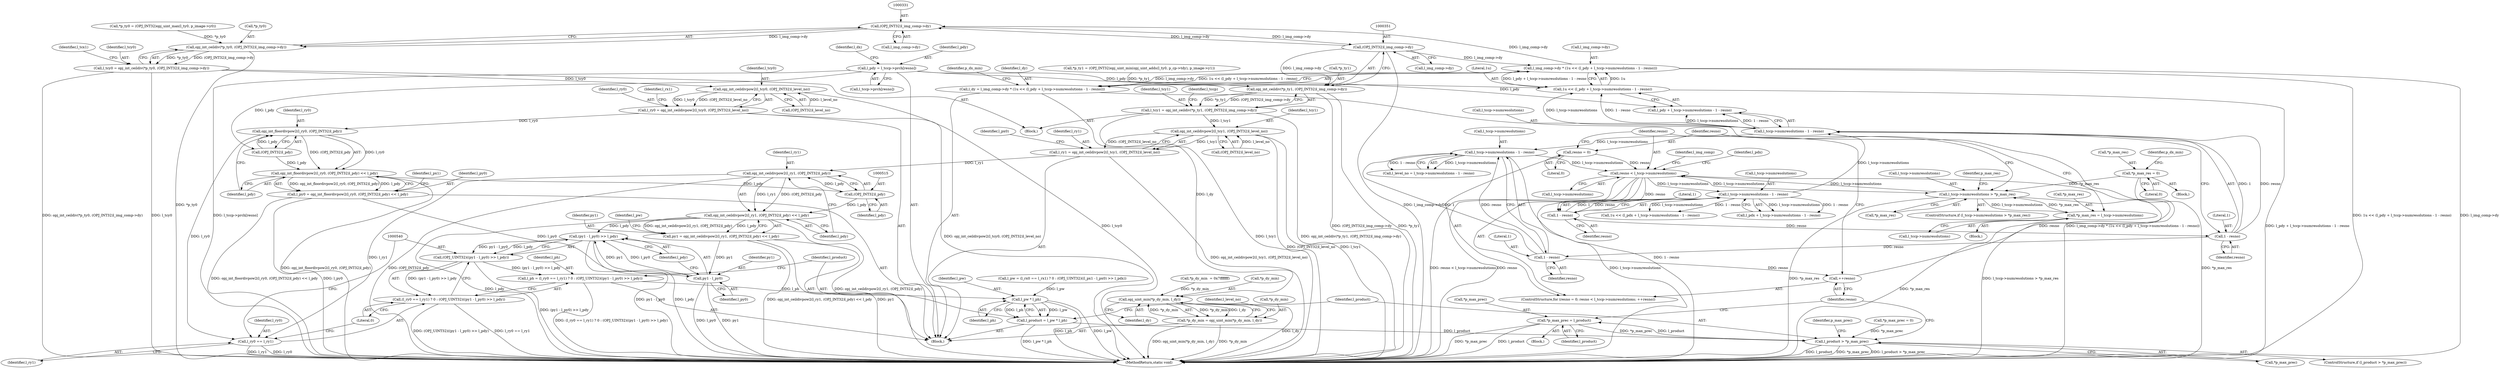 digraph "0_openjpeg_c58df149900df862806d0e892859b41115875845@pointer" {
"1000330" [label="(Call,(OPJ_INT32)l_img_comp->dy)"];
"1000416" [label="(Call,l_img_comp->dy * (1u << (l_pdy + l_tccp->numresolutions - 1 - resno)))"];
"1000350" [label="(Call,(OPJ_INT32)l_img_comp->dy)"];
"1000330" [label="(Call,(OPJ_INT32)l_img_comp->dy)"];
"1000420" [label="(Call,1u << (l_pdy + l_tccp->numresolutions - 1 - resno))"];
"1000390" [label="(Call,l_pdy = l_tccp->prch[resno])"];
"1000424" [label="(Call,l_tccp->numresolutions - 1 - resno)"];
"1000407" [label="(Call,l_tccp->numresolutions - 1 - resno)"];
"1000373" [label="(Call,resno < l_tccp->numresolutions)"];
"1000378" [label="(Call,++resno)"];
"1000451" [label="(Call,1 - resno)"];
"1000428" [label="(Call,1 - resno)"];
"1000411" [label="(Call,1 - resno)"];
"1000370" [label="(Call,resno = 0)"];
"1000356" [label="(Call,l_tccp->numresolutions > *p_max_res)"];
"1000363" [label="(Call,*p_max_res = l_tccp->numresolutions)"];
"1000273" [label="(Call,*p_max_res = 0)"];
"1000447" [label="(Call,l_tccp->numresolutions - 1 - resno)"];
"1000327" [label="(Call,opj_int_ceildiv(*p_ty0, (OPJ_INT32)l_img_comp->dy))"];
"1000325" [label="(Call,l_tcy0 = opj_int_ceildiv(*p_ty0, (OPJ_INT32)l_img_comp->dy))"];
"1000463" [label="(Call,opj_int_ceildivpow2(l_tcy0, (OPJ_INT32)l_level_no))"];
"1000461" [label="(Call,l_ry0 = opj_int_ceildivpow2(l_tcy0, (OPJ_INT32)l_level_no))"];
"1000494" [label="(Call,opj_int_floordivpow2(l_ry0, (OPJ_INT32)l_pdy))"];
"1000493" [label="(Call,opj_int_floordivpow2(l_ry0, (OPJ_INT32)l_pdy) << l_pdy)"];
"1000491" [label="(Call,l_py0 = opj_int_floordivpow2(l_ry0, (OPJ_INT32)l_pdy) << l_pdy)"];
"1000542" [label="(Call,py1 - l_py0)"];
"1000541" [label="(Call,(py1 - l_py0) >> l_pdy)"];
"1000539" [label="(Call,(OPJ_UINT32)((py1 - l_py0) >> l_pdy))"];
"1000532" [label="(Call,l_ph = (l_ry0 == l_ry1) ? 0 : (OPJ_UINT32)((py1 - l_py0) >> l_pdy))"];
"1000548" [label="(Call,l_pw * l_ph)"];
"1000546" [label="(Call,l_product = l_pw * l_ph)"];
"1000552" [label="(Call,l_product > *p_max_prec)"];
"1000557" [label="(Call,*p_max_prec = l_product)"];
"1000534" [label="(Call,(l_ry0 == l_ry1) ? 0 : (OPJ_UINT32)((py1 - l_py0) >> l_pdy))"];
"1000514" [label="(Call,(OPJ_INT32)l_pdy)"];
"1000512" [label="(Call,opj_int_ceildivpow2(l_ry1, (OPJ_INT32)l_pdy))"];
"1000511" [label="(Call,opj_int_ceildivpow2(l_ry1, (OPJ_INT32)l_pdy) << l_pdy)"];
"1000509" [label="(Call,py1 = opj_int_ceildivpow2(l_ry1, (OPJ_INT32)l_pdy) << l_pdy)"];
"1000535" [label="(Call,l_ry0 == l_ry1)"];
"1000347" [label="(Call,opj_int_ceildiv(*p_ty1, (OPJ_INT32)l_img_comp->dy))"];
"1000345" [label="(Call,l_tcy1 = opj_int_ceildiv(*p_ty1, (OPJ_INT32)l_img_comp->dy))"];
"1000477" [label="(Call,opj_int_ceildivpow2(l_tcy1, (OPJ_INT32)l_level_no))"];
"1000475" [label="(Call,l_ry1 = opj_int_ceildivpow2(l_tcy1, (OPJ_INT32)l_level_no))"];
"1000414" [label="(Call,l_dy = l_img_comp->dy * (1u << (l_pdy + l_tccp->numresolutions - 1 - resno)))"];
"1000441" [label="(Call,opj_uint_min(*p_dy_min, l_dy))"];
"1000438" [label="(Call,*p_dy_min = opj_uint_min(*p_dy_min, l_dy))"];
"1000365" [label="(Identifier,p_max_res)"];
"1000494" [label="(Call,opj_int_floordivpow2(l_ry0, (OPJ_INT32)l_pdy))"];
"1000519" [label="(Identifier,l_pw)"];
"1000326" [label="(Identifier,l_tcy0)"];
"1000453" [label="(Identifier,resno)"];
"1000274" [label="(Call,*p_max_res)"];
"1000391" [label="(Identifier,l_pdy)"];
"1000477" [label="(Call,opj_int_ceildivpow2(l_tcy1, (OPJ_INT32)l_level_no))"];
"1000509" [label="(Call,py1 = opj_int_ceildivpow2(l_ry1, (OPJ_INT32)l_pdy) << l_pdy)"];
"1000464" [label="(Identifier,l_tcy0)"];
"1000469" [label="(Identifier,l_rx1)"];
"1000547" [label="(Identifier,l_product)"];
"1000533" [label="(Identifier,l_ph)"];
"1000375" [label="(Call,l_tccp->numresolutions)"];
"1000371" [label="(Identifier,resno)"];
"1000475" [label="(Call,l_ry1 = opj_int_ceildivpow2(l_tcy1, (OPJ_INT32)l_level_no))"];
"1000551" [label="(ControlStructure,if (l_product > *p_max_prec))"];
"1000451" [label="(Call,1 - resno)"];
"1000362" [label="(Block,)"];
"1000363" [label="(Call,*p_max_res = l_tccp->numresolutions)"];
"1000514" [label="(Call,(OPJ_INT32)l_pdy)"];
"1000495" [label="(Identifier,l_ry0)"];
"1000345" [label="(Call,l_tcy1 = opj_int_ceildiv(*p_ty1, (OPJ_INT32)l_img_comp->dy))"];
"1000492" [label="(Identifier,l_py0)"];
"1000352" [label="(Call,l_img_comp->dy)"];
"1000532" [label="(Call,l_ph = (l_ry0 == l_ry1) ? 0 : (OPJ_UINT32)((py1 - l_py0) >> l_pdy))"];
"1000360" [label="(Call,*p_max_res)"];
"1000336" [label="(Identifier,l_tcx1)"];
"1000415" [label="(Identifier,l_dy)"];
"1000403" [label="(Call,1u << (l_pdx + l_tccp->numresolutions - 1 - resno))"];
"1000330" [label="(Call,(OPJ_INT32)l_img_comp->dy)"];
"1000444" [label="(Identifier,l_dy)"];
"1000491" [label="(Call,l_py0 = opj_int_floordivpow2(l_ry0, (OPJ_INT32)l_pdy) << l_pdy)"];
"1000517" [label="(Identifier,l_pdy)"];
"1000433" [label="(Identifier,p_dx_min)"];
"1000542" [label="(Call,py1 - l_py0)"];
"1000479" [label="(Call,(OPJ_INT32)l_level_no)"];
"1000513" [label="(Identifier,l_ry1)"];
"1000405" [label="(Call,l_pdx + l_tccp->numresolutions - 1 - resno)"];
"1000461" [label="(Call,l_ry0 = opj_int_ceildivpow2(l_tcy0, (OPJ_INT32)l_level_no))"];
"1000421" [label="(Literal,1u)"];
"1000478" [label="(Identifier,l_tcy1)"];
"1000356" [label="(Call,l_tccp->numresolutions > *p_max_res)"];
"1000565" [label="(MethodReturn,static void)"];
"1000413" [label="(Identifier,resno)"];
"1000255" [label="(Call,*p_ty1 = (OPJ_INT32)opj_uint_min(opj_uint_adds(l_ty0, p_cp->tdy), p_image->y1))"];
"1000422" [label="(Call,l_pdy + l_tccp->numresolutions - 1 - resno)"];
"1000428" [label="(Call,1 - resno)"];
"1000346" [label="(Identifier,l_tcy1)"];
"1000536" [label="(Identifier,l_ry0)"];
"1000541" [label="(Call,(py1 - l_py0) >> l_pdy)"];
"1000483" [label="(Identifier,l_px0)"];
"1000370" [label="(Call,resno = 0)"];
"1000366" [label="(Call,l_tccp->numresolutions)"];
"1000493" [label="(Call,opj_int_floordivpow2(l_ry0, (OPJ_INT32)l_pdy) << l_pdy)"];
"1000546" [label="(Call,l_product = l_pw * l_ph)"];
"1000550" [label="(Identifier,l_ph)"];
"1000499" [label="(Identifier,l_pdy)"];
"1000535" [label="(Call,l_ry0 == l_ry1)"];
"1000357" [label="(Call,l_tccp->numresolutions)"];
"1000430" [label="(Identifier,resno)"];
"1000373" [label="(Call,resno < l_tccp->numresolutions)"];
"1000448" [label="(Call,l_tccp->numresolutions)"];
"1000438" [label="(Call,*p_dy_min = opj_uint_min(*p_dy_min, l_dy))"];
"1000446" [label="(Identifier,l_level_no)"];
"1000417" [label="(Call,l_img_comp->dy)"];
"1000559" [label="(Identifier,p_max_prec)"];
"1000130" [label="(Block,)"];
"1000463" [label="(Call,opj_int_ceildivpow2(l_tcy0, (OPJ_INT32)l_level_no))"];
"1000439" [label="(Call,*p_dy_min)"];
"1000279" [label="(Identifier,p_dx_min)"];
"1000355" [label="(ControlStructure,if (l_tccp->numresolutions > *p_max_res))"];
"1000392" [label="(Call,l_tccp->prch[resno])"];
"1000332" [label="(Call,l_img_comp->dy)"];
"1000425" [label="(Call,l_tccp->numresolutions)"];
"1000537" [label="(Identifier,l_ry1)"];
"1000325" [label="(Call,l_tcy0 = opj_int_ceildiv(*p_ty0, (OPJ_INT32)l_img_comp->dy))"];
"1000380" [label="(Block,)"];
"1000511" [label="(Call,opj_int_ceildivpow2(l_ry1, (OPJ_INT32)l_pdy) << l_pdy)"];
"1000379" [label="(Identifier,resno)"];
"1000276" [label="(Literal,0)"];
"1000407" [label="(Call,l_tccp->numresolutions - 1 - resno)"];
"1000328" [label="(Call,*p_ty0)"];
"1000516" [label="(Identifier,l_pdy)"];
"1000411" [label="(Call,1 - resno)"];
"1000408" [label="(Call,l_tccp->numresolutions)"];
"1000548" [label="(Call,l_pw * l_ph)"];
"1000510" [label="(Identifier,py1)"];
"1000348" [label="(Call,*p_ty1)"];
"1000442" [label="(Call,*p_dy_min)"];
"1000501" [label="(Identifier,l_px1)"];
"1000364" [label="(Call,*p_max_res)"];
"1000296" [label="(Block,)"];
"1000462" [label="(Identifier,l_ry0)"];
"1000429" [label="(Literal,1)"];
"1000549" [label="(Identifier,l_pw)"];
"1000420" [label="(Call,1u << (l_pdy + l_tccp->numresolutions - 1 - resno))"];
"1000452" [label="(Literal,1)"];
"1000327" [label="(Call,opj_int_ceildiv(*p_ty0, (OPJ_INT32)l_img_comp->dy))"];
"1000556" [label="(Block,)"];
"1000496" [label="(Call,(OPJ_INT32)l_pdy)"];
"1000558" [label="(Call,*p_max_prec)"];
"1000476" [label="(Identifier,l_ry1)"];
"1000539" [label="(Call,(OPJ_UINT32)((py1 - l_py0) >> l_pdy))"];
"1000465" [label="(Call,(OPJ_INT32)l_level_no)"];
"1000347" [label="(Call,opj_int_ceildiv(*p_ty1, (OPJ_INT32)l_img_comp->dy))"];
"1000557" [label="(Call,*p_max_prec = l_product)"];
"1000545" [label="(Identifier,l_pdy)"];
"1000447" [label="(Call,l_tccp->numresolutions - 1 - resno)"];
"1000554" [label="(Call,*p_max_prec)"];
"1000560" [label="(Identifier,l_product)"];
"1000369" [label="(ControlStructure,for (resno = 0; resno < l_tccp->numresolutions; ++resno))"];
"1000512" [label="(Call,opj_int_ceildivpow2(l_ry1, (OPJ_INT32)l_pdy))"];
"1000534" [label="(Call,(l_ry0 == l_ry1) ? 0 : (OPJ_UINT32)((py1 - l_py0) >> l_pdy))"];
"1000424" [label="(Call,l_tccp->numresolutions - 1 - resno)"];
"1000553" [label="(Identifier,l_product)"];
"1000398" [label="(Identifier,l_dx)"];
"1000552" [label="(Call,l_product > *p_max_prec)"];
"1000441" [label="(Call,opj_uint_min(*p_dy_min, l_dy))"];
"1000281" [label="(Call,*p_dy_min  = 0x7fffffff)"];
"1000390" [label="(Call,l_pdy = l_tccp->prch[resno])"];
"1000562" [label="(Identifier,l_img_comp)"];
"1000269" [label="(Call,*p_max_prec = 0)"];
"1000350" [label="(Call,(OPJ_INT32)l_img_comp->dy)"];
"1000544" [label="(Identifier,l_py0)"];
"1000273" [label="(Call,*p_max_res = 0)"];
"1000378" [label="(Call,++resno)"];
"1000358" [label="(Identifier,l_tccp)"];
"1000372" [label="(Literal,0)"];
"1000445" [label="(Call,l_level_no = l_tccp->numresolutions - 1 - resno)"];
"1000414" [label="(Call,l_dy = l_img_comp->dy * (1u << (l_pdy + l_tccp->numresolutions - 1 - resno)))"];
"1000543" [label="(Identifier,py1)"];
"1000538" [label="(Literal,0)"];
"1000245" [label="(Call,*p_ty0 = (OPJ_INT32)opj_uint_max(l_ty0, p_image->y0))"];
"1000384" [label="(Identifier,l_pdx)"];
"1000518" [label="(Call,l_pw = (l_rx0 == l_rx1) ? 0 : (OPJ_UINT32)((l_px1 - l_px0) >> l_pdx))"];
"1000416" [label="(Call,l_img_comp->dy * (1u << (l_pdy + l_tccp->numresolutions - 1 - resno)))"];
"1000412" [label="(Literal,1)"];
"1000374" [label="(Identifier,resno)"];
"1000330" -> "1000327"  [label="AST: "];
"1000330" -> "1000332"  [label="CFG: "];
"1000331" -> "1000330"  [label="AST: "];
"1000332" -> "1000330"  [label="AST: "];
"1000327" -> "1000330"  [label="CFG: "];
"1000330" -> "1000327"  [label="DDG: l_img_comp->dy"];
"1000416" -> "1000330"  [label="DDG: l_img_comp->dy"];
"1000350" -> "1000330"  [label="DDG: l_img_comp->dy"];
"1000330" -> "1000350"  [label="DDG: l_img_comp->dy"];
"1000416" -> "1000414"  [label="AST: "];
"1000416" -> "1000420"  [label="CFG: "];
"1000417" -> "1000416"  [label="AST: "];
"1000420" -> "1000416"  [label="AST: "];
"1000414" -> "1000416"  [label="CFG: "];
"1000416" -> "1000565"  [label="DDG: 1u << (l_pdy + l_tccp->numresolutions - 1 - resno)"];
"1000416" -> "1000565"  [label="DDG: l_img_comp->dy"];
"1000416" -> "1000414"  [label="DDG: l_img_comp->dy"];
"1000416" -> "1000414"  [label="DDG: 1u << (l_pdy + l_tccp->numresolutions - 1 - resno)"];
"1000350" -> "1000416"  [label="DDG: l_img_comp->dy"];
"1000420" -> "1000416"  [label="DDG: 1u"];
"1000420" -> "1000416"  [label="DDG: l_pdy + l_tccp->numresolutions - 1 - resno"];
"1000350" -> "1000347"  [label="AST: "];
"1000350" -> "1000352"  [label="CFG: "];
"1000351" -> "1000350"  [label="AST: "];
"1000352" -> "1000350"  [label="AST: "];
"1000347" -> "1000350"  [label="CFG: "];
"1000350" -> "1000565"  [label="DDG: l_img_comp->dy"];
"1000350" -> "1000347"  [label="DDG: l_img_comp->dy"];
"1000420" -> "1000422"  [label="CFG: "];
"1000421" -> "1000420"  [label="AST: "];
"1000422" -> "1000420"  [label="AST: "];
"1000420" -> "1000565"  [label="DDG: l_pdy + l_tccp->numresolutions - 1 - resno"];
"1000390" -> "1000420"  [label="DDG: l_pdy"];
"1000424" -> "1000420"  [label="DDG: l_tccp->numresolutions"];
"1000424" -> "1000420"  [label="DDG: 1 - resno"];
"1000390" -> "1000380"  [label="AST: "];
"1000390" -> "1000392"  [label="CFG: "];
"1000391" -> "1000390"  [label="AST: "];
"1000392" -> "1000390"  [label="AST: "];
"1000398" -> "1000390"  [label="CFG: "];
"1000390" -> "1000565"  [label="DDG: l_tccp->prch[resno]"];
"1000390" -> "1000422"  [label="DDG: l_pdy"];
"1000390" -> "1000496"  [label="DDG: l_pdy"];
"1000424" -> "1000422"  [label="AST: "];
"1000424" -> "1000428"  [label="CFG: "];
"1000425" -> "1000424"  [label="AST: "];
"1000428" -> "1000424"  [label="AST: "];
"1000422" -> "1000424"  [label="CFG: "];
"1000424" -> "1000422"  [label="DDG: l_tccp->numresolutions"];
"1000424" -> "1000422"  [label="DDG: 1 - resno"];
"1000407" -> "1000424"  [label="DDG: l_tccp->numresolutions"];
"1000428" -> "1000424"  [label="DDG: 1"];
"1000428" -> "1000424"  [label="DDG: resno"];
"1000424" -> "1000447"  [label="DDG: l_tccp->numresolutions"];
"1000407" -> "1000405"  [label="AST: "];
"1000407" -> "1000411"  [label="CFG: "];
"1000408" -> "1000407"  [label="AST: "];
"1000411" -> "1000407"  [label="AST: "];
"1000405" -> "1000407"  [label="CFG: "];
"1000407" -> "1000403"  [label="DDG: l_tccp->numresolutions"];
"1000407" -> "1000403"  [label="DDG: 1 - resno"];
"1000407" -> "1000405"  [label="DDG: l_tccp->numresolutions"];
"1000407" -> "1000405"  [label="DDG: 1 - resno"];
"1000373" -> "1000407"  [label="DDG: l_tccp->numresolutions"];
"1000411" -> "1000407"  [label="DDG: 1"];
"1000411" -> "1000407"  [label="DDG: resno"];
"1000373" -> "1000369"  [label="AST: "];
"1000373" -> "1000375"  [label="CFG: "];
"1000374" -> "1000373"  [label="AST: "];
"1000375" -> "1000373"  [label="AST: "];
"1000384" -> "1000373"  [label="CFG: "];
"1000562" -> "1000373"  [label="CFG: "];
"1000373" -> "1000565"  [label="DDG: l_tccp->numresolutions"];
"1000373" -> "1000565"  [label="DDG: resno < l_tccp->numresolutions"];
"1000373" -> "1000565"  [label="DDG: resno"];
"1000373" -> "1000356"  [label="DDG: l_tccp->numresolutions"];
"1000378" -> "1000373"  [label="DDG: resno"];
"1000370" -> "1000373"  [label="DDG: resno"];
"1000356" -> "1000373"  [label="DDG: l_tccp->numresolutions"];
"1000447" -> "1000373"  [label="DDG: l_tccp->numresolutions"];
"1000373" -> "1000411"  [label="DDG: resno"];
"1000378" -> "1000369"  [label="AST: "];
"1000378" -> "1000379"  [label="CFG: "];
"1000379" -> "1000378"  [label="AST: "];
"1000374" -> "1000378"  [label="CFG: "];
"1000451" -> "1000378"  [label="DDG: resno"];
"1000451" -> "1000447"  [label="AST: "];
"1000451" -> "1000453"  [label="CFG: "];
"1000452" -> "1000451"  [label="AST: "];
"1000453" -> "1000451"  [label="AST: "];
"1000447" -> "1000451"  [label="CFG: "];
"1000451" -> "1000447"  [label="DDG: 1"];
"1000451" -> "1000447"  [label="DDG: resno"];
"1000428" -> "1000451"  [label="DDG: resno"];
"1000428" -> "1000430"  [label="CFG: "];
"1000429" -> "1000428"  [label="AST: "];
"1000430" -> "1000428"  [label="AST: "];
"1000411" -> "1000428"  [label="DDG: resno"];
"1000411" -> "1000413"  [label="CFG: "];
"1000412" -> "1000411"  [label="AST: "];
"1000413" -> "1000411"  [label="AST: "];
"1000370" -> "1000369"  [label="AST: "];
"1000370" -> "1000372"  [label="CFG: "];
"1000371" -> "1000370"  [label="AST: "];
"1000372" -> "1000370"  [label="AST: "];
"1000374" -> "1000370"  [label="CFG: "];
"1000356" -> "1000355"  [label="AST: "];
"1000356" -> "1000360"  [label="CFG: "];
"1000357" -> "1000356"  [label="AST: "];
"1000360" -> "1000356"  [label="AST: "];
"1000365" -> "1000356"  [label="CFG: "];
"1000371" -> "1000356"  [label="CFG: "];
"1000356" -> "1000565"  [label="DDG: l_tccp->numresolutions > *p_max_res"];
"1000356" -> "1000565"  [label="DDG: *p_max_res"];
"1000363" -> "1000356"  [label="DDG: *p_max_res"];
"1000273" -> "1000356"  [label="DDG: *p_max_res"];
"1000356" -> "1000363"  [label="DDG: l_tccp->numresolutions"];
"1000363" -> "1000362"  [label="AST: "];
"1000363" -> "1000366"  [label="CFG: "];
"1000364" -> "1000363"  [label="AST: "];
"1000366" -> "1000363"  [label="AST: "];
"1000371" -> "1000363"  [label="CFG: "];
"1000363" -> "1000565"  [label="DDG: *p_max_res"];
"1000273" -> "1000130"  [label="AST: "];
"1000273" -> "1000276"  [label="CFG: "];
"1000274" -> "1000273"  [label="AST: "];
"1000276" -> "1000273"  [label="AST: "];
"1000279" -> "1000273"  [label="CFG: "];
"1000273" -> "1000565"  [label="DDG: *p_max_res"];
"1000447" -> "1000445"  [label="AST: "];
"1000448" -> "1000447"  [label="AST: "];
"1000445" -> "1000447"  [label="CFG: "];
"1000447" -> "1000565"  [label="DDG: 1 - resno"];
"1000447" -> "1000445"  [label="DDG: l_tccp->numresolutions"];
"1000447" -> "1000445"  [label="DDG: 1 - resno"];
"1000327" -> "1000325"  [label="AST: "];
"1000328" -> "1000327"  [label="AST: "];
"1000325" -> "1000327"  [label="CFG: "];
"1000327" -> "1000565"  [label="DDG: *p_ty0"];
"1000327" -> "1000325"  [label="DDG: *p_ty0"];
"1000327" -> "1000325"  [label="DDG: (OPJ_INT32)l_img_comp->dy"];
"1000245" -> "1000327"  [label="DDG: *p_ty0"];
"1000325" -> "1000296"  [label="AST: "];
"1000326" -> "1000325"  [label="AST: "];
"1000336" -> "1000325"  [label="CFG: "];
"1000325" -> "1000565"  [label="DDG: l_tcy0"];
"1000325" -> "1000565"  [label="DDG: opj_int_ceildiv(*p_ty0, (OPJ_INT32)l_img_comp->dy)"];
"1000325" -> "1000463"  [label="DDG: l_tcy0"];
"1000463" -> "1000461"  [label="AST: "];
"1000463" -> "1000465"  [label="CFG: "];
"1000464" -> "1000463"  [label="AST: "];
"1000465" -> "1000463"  [label="AST: "];
"1000461" -> "1000463"  [label="CFG: "];
"1000463" -> "1000565"  [label="DDG: l_tcy0"];
"1000463" -> "1000461"  [label="DDG: l_tcy0"];
"1000463" -> "1000461"  [label="DDG: (OPJ_INT32)l_level_no"];
"1000465" -> "1000463"  [label="DDG: l_level_no"];
"1000461" -> "1000380"  [label="AST: "];
"1000462" -> "1000461"  [label="AST: "];
"1000469" -> "1000461"  [label="CFG: "];
"1000461" -> "1000565"  [label="DDG: opj_int_ceildivpow2(l_tcy0, (OPJ_INT32)l_level_no)"];
"1000461" -> "1000494"  [label="DDG: l_ry0"];
"1000494" -> "1000493"  [label="AST: "];
"1000494" -> "1000496"  [label="CFG: "];
"1000495" -> "1000494"  [label="AST: "];
"1000496" -> "1000494"  [label="AST: "];
"1000499" -> "1000494"  [label="CFG: "];
"1000494" -> "1000493"  [label="DDG: l_ry0"];
"1000494" -> "1000493"  [label="DDG: (OPJ_INT32)l_pdy"];
"1000496" -> "1000494"  [label="DDG: l_pdy"];
"1000494" -> "1000535"  [label="DDG: l_ry0"];
"1000493" -> "1000491"  [label="AST: "];
"1000493" -> "1000499"  [label="CFG: "];
"1000499" -> "1000493"  [label="AST: "];
"1000491" -> "1000493"  [label="CFG: "];
"1000493" -> "1000565"  [label="DDG: opj_int_floordivpow2(l_ry0, (OPJ_INT32)l_pdy)"];
"1000493" -> "1000491"  [label="DDG: opj_int_floordivpow2(l_ry0, (OPJ_INT32)l_pdy)"];
"1000493" -> "1000491"  [label="DDG: l_pdy"];
"1000496" -> "1000493"  [label="DDG: l_pdy"];
"1000493" -> "1000514"  [label="DDG: l_pdy"];
"1000491" -> "1000380"  [label="AST: "];
"1000492" -> "1000491"  [label="AST: "];
"1000501" -> "1000491"  [label="CFG: "];
"1000491" -> "1000565"  [label="DDG: opj_int_floordivpow2(l_ry0, (OPJ_INT32)l_pdy) << l_pdy"];
"1000491" -> "1000565"  [label="DDG: l_py0"];
"1000491" -> "1000542"  [label="DDG: l_py0"];
"1000542" -> "1000541"  [label="AST: "];
"1000542" -> "1000544"  [label="CFG: "];
"1000543" -> "1000542"  [label="AST: "];
"1000544" -> "1000542"  [label="AST: "];
"1000545" -> "1000542"  [label="CFG: "];
"1000542" -> "1000565"  [label="DDG: py1"];
"1000542" -> "1000565"  [label="DDG: l_py0"];
"1000542" -> "1000541"  [label="DDG: py1"];
"1000542" -> "1000541"  [label="DDG: l_py0"];
"1000509" -> "1000542"  [label="DDG: py1"];
"1000541" -> "1000539"  [label="AST: "];
"1000541" -> "1000545"  [label="CFG: "];
"1000545" -> "1000541"  [label="AST: "];
"1000539" -> "1000541"  [label="CFG: "];
"1000541" -> "1000565"  [label="DDG: py1 - l_py0"];
"1000541" -> "1000565"  [label="DDG: l_pdy"];
"1000541" -> "1000539"  [label="DDG: py1 - l_py0"];
"1000541" -> "1000539"  [label="DDG: l_pdy"];
"1000511" -> "1000541"  [label="DDG: l_pdy"];
"1000539" -> "1000534"  [label="AST: "];
"1000540" -> "1000539"  [label="AST: "];
"1000534" -> "1000539"  [label="CFG: "];
"1000539" -> "1000565"  [label="DDG: (py1 - l_py0) >> l_pdy"];
"1000539" -> "1000532"  [label="DDG: (py1 - l_py0) >> l_pdy"];
"1000539" -> "1000534"  [label="DDG: (py1 - l_py0) >> l_pdy"];
"1000532" -> "1000380"  [label="AST: "];
"1000532" -> "1000534"  [label="CFG: "];
"1000533" -> "1000532"  [label="AST: "];
"1000534" -> "1000532"  [label="AST: "];
"1000547" -> "1000532"  [label="CFG: "];
"1000532" -> "1000565"  [label="DDG: (l_ry0 == l_ry1) ? 0 : (OPJ_UINT32)((py1 - l_py0) >> l_pdy)"];
"1000532" -> "1000548"  [label="DDG: l_ph"];
"1000548" -> "1000546"  [label="AST: "];
"1000548" -> "1000550"  [label="CFG: "];
"1000549" -> "1000548"  [label="AST: "];
"1000550" -> "1000548"  [label="AST: "];
"1000546" -> "1000548"  [label="CFG: "];
"1000548" -> "1000565"  [label="DDG: l_ph"];
"1000548" -> "1000565"  [label="DDG: l_pw"];
"1000548" -> "1000546"  [label="DDG: l_pw"];
"1000548" -> "1000546"  [label="DDG: l_ph"];
"1000518" -> "1000548"  [label="DDG: l_pw"];
"1000546" -> "1000380"  [label="AST: "];
"1000547" -> "1000546"  [label="AST: "];
"1000553" -> "1000546"  [label="CFG: "];
"1000546" -> "1000565"  [label="DDG: l_pw * l_ph"];
"1000546" -> "1000552"  [label="DDG: l_product"];
"1000552" -> "1000551"  [label="AST: "];
"1000552" -> "1000554"  [label="CFG: "];
"1000553" -> "1000552"  [label="AST: "];
"1000554" -> "1000552"  [label="AST: "];
"1000559" -> "1000552"  [label="CFG: "];
"1000379" -> "1000552"  [label="CFG: "];
"1000552" -> "1000565"  [label="DDG: l_product"];
"1000552" -> "1000565"  [label="DDG: *p_max_prec"];
"1000552" -> "1000565"  [label="DDG: l_product > *p_max_prec"];
"1000557" -> "1000552"  [label="DDG: *p_max_prec"];
"1000269" -> "1000552"  [label="DDG: *p_max_prec"];
"1000552" -> "1000557"  [label="DDG: l_product"];
"1000557" -> "1000556"  [label="AST: "];
"1000557" -> "1000560"  [label="CFG: "];
"1000558" -> "1000557"  [label="AST: "];
"1000560" -> "1000557"  [label="AST: "];
"1000379" -> "1000557"  [label="CFG: "];
"1000557" -> "1000565"  [label="DDG: l_product"];
"1000557" -> "1000565"  [label="DDG: *p_max_prec"];
"1000534" -> "1000538"  [label="CFG: "];
"1000535" -> "1000534"  [label="AST: "];
"1000538" -> "1000534"  [label="AST: "];
"1000534" -> "1000565"  [label="DDG: (OPJ_UINT32)((py1 - l_py0) >> l_pdy)"];
"1000534" -> "1000565"  [label="DDG: l_ry0 == l_ry1"];
"1000514" -> "1000512"  [label="AST: "];
"1000514" -> "1000516"  [label="CFG: "];
"1000515" -> "1000514"  [label="AST: "];
"1000516" -> "1000514"  [label="AST: "];
"1000512" -> "1000514"  [label="CFG: "];
"1000514" -> "1000512"  [label="DDG: l_pdy"];
"1000514" -> "1000511"  [label="DDG: l_pdy"];
"1000512" -> "1000511"  [label="AST: "];
"1000513" -> "1000512"  [label="AST: "];
"1000517" -> "1000512"  [label="CFG: "];
"1000512" -> "1000565"  [label="DDG: (OPJ_INT32)l_pdy"];
"1000512" -> "1000511"  [label="DDG: l_ry1"];
"1000512" -> "1000511"  [label="DDG: (OPJ_INT32)l_pdy"];
"1000475" -> "1000512"  [label="DDG: l_ry1"];
"1000512" -> "1000535"  [label="DDG: l_ry1"];
"1000511" -> "1000509"  [label="AST: "];
"1000511" -> "1000517"  [label="CFG: "];
"1000517" -> "1000511"  [label="AST: "];
"1000509" -> "1000511"  [label="CFG: "];
"1000511" -> "1000565"  [label="DDG: opj_int_ceildivpow2(l_ry1, (OPJ_INT32)l_pdy)"];
"1000511" -> "1000565"  [label="DDG: l_pdy"];
"1000511" -> "1000509"  [label="DDG: opj_int_ceildivpow2(l_ry1, (OPJ_INT32)l_pdy)"];
"1000511" -> "1000509"  [label="DDG: l_pdy"];
"1000509" -> "1000380"  [label="AST: "];
"1000510" -> "1000509"  [label="AST: "];
"1000519" -> "1000509"  [label="CFG: "];
"1000509" -> "1000565"  [label="DDG: opj_int_ceildivpow2(l_ry1, (OPJ_INT32)l_pdy) << l_pdy"];
"1000509" -> "1000565"  [label="DDG: py1"];
"1000535" -> "1000537"  [label="CFG: "];
"1000536" -> "1000535"  [label="AST: "];
"1000537" -> "1000535"  [label="AST: "];
"1000538" -> "1000535"  [label="CFG: "];
"1000540" -> "1000535"  [label="CFG: "];
"1000535" -> "1000565"  [label="DDG: l_ry0"];
"1000535" -> "1000565"  [label="DDG: l_ry1"];
"1000347" -> "1000345"  [label="AST: "];
"1000348" -> "1000347"  [label="AST: "];
"1000345" -> "1000347"  [label="CFG: "];
"1000347" -> "1000565"  [label="DDG: *p_ty1"];
"1000347" -> "1000565"  [label="DDG: (OPJ_INT32)l_img_comp->dy"];
"1000347" -> "1000345"  [label="DDG: *p_ty1"];
"1000347" -> "1000345"  [label="DDG: (OPJ_INT32)l_img_comp->dy"];
"1000255" -> "1000347"  [label="DDG: *p_ty1"];
"1000345" -> "1000296"  [label="AST: "];
"1000346" -> "1000345"  [label="AST: "];
"1000358" -> "1000345"  [label="CFG: "];
"1000345" -> "1000565"  [label="DDG: opj_int_ceildiv(*p_ty1, (OPJ_INT32)l_img_comp->dy)"];
"1000345" -> "1000565"  [label="DDG: l_tcy1"];
"1000345" -> "1000477"  [label="DDG: l_tcy1"];
"1000477" -> "1000475"  [label="AST: "];
"1000477" -> "1000479"  [label="CFG: "];
"1000478" -> "1000477"  [label="AST: "];
"1000479" -> "1000477"  [label="AST: "];
"1000475" -> "1000477"  [label="CFG: "];
"1000477" -> "1000565"  [label="DDG: (OPJ_INT32)l_level_no"];
"1000477" -> "1000565"  [label="DDG: l_tcy1"];
"1000477" -> "1000475"  [label="DDG: l_tcy1"];
"1000477" -> "1000475"  [label="DDG: (OPJ_INT32)l_level_no"];
"1000479" -> "1000477"  [label="DDG: l_level_no"];
"1000475" -> "1000380"  [label="AST: "];
"1000476" -> "1000475"  [label="AST: "];
"1000483" -> "1000475"  [label="CFG: "];
"1000475" -> "1000565"  [label="DDG: opj_int_ceildivpow2(l_tcy1, (OPJ_INT32)l_level_no)"];
"1000414" -> "1000380"  [label="AST: "];
"1000415" -> "1000414"  [label="AST: "];
"1000433" -> "1000414"  [label="CFG: "];
"1000414" -> "1000565"  [label="DDG: l_img_comp->dy * (1u << (l_pdy + l_tccp->numresolutions - 1 - resno))"];
"1000414" -> "1000441"  [label="DDG: l_dy"];
"1000441" -> "1000438"  [label="AST: "];
"1000441" -> "1000444"  [label="CFG: "];
"1000442" -> "1000441"  [label="AST: "];
"1000444" -> "1000441"  [label="AST: "];
"1000438" -> "1000441"  [label="CFG: "];
"1000441" -> "1000565"  [label="DDG: l_dy"];
"1000441" -> "1000438"  [label="DDG: *p_dy_min"];
"1000441" -> "1000438"  [label="DDG: l_dy"];
"1000281" -> "1000441"  [label="DDG: *p_dy_min"];
"1000438" -> "1000441"  [label="DDG: *p_dy_min"];
"1000438" -> "1000380"  [label="AST: "];
"1000439" -> "1000438"  [label="AST: "];
"1000446" -> "1000438"  [label="CFG: "];
"1000438" -> "1000565"  [label="DDG: opj_uint_min(*p_dy_min, l_dy)"];
"1000438" -> "1000565"  [label="DDG: *p_dy_min"];
}
